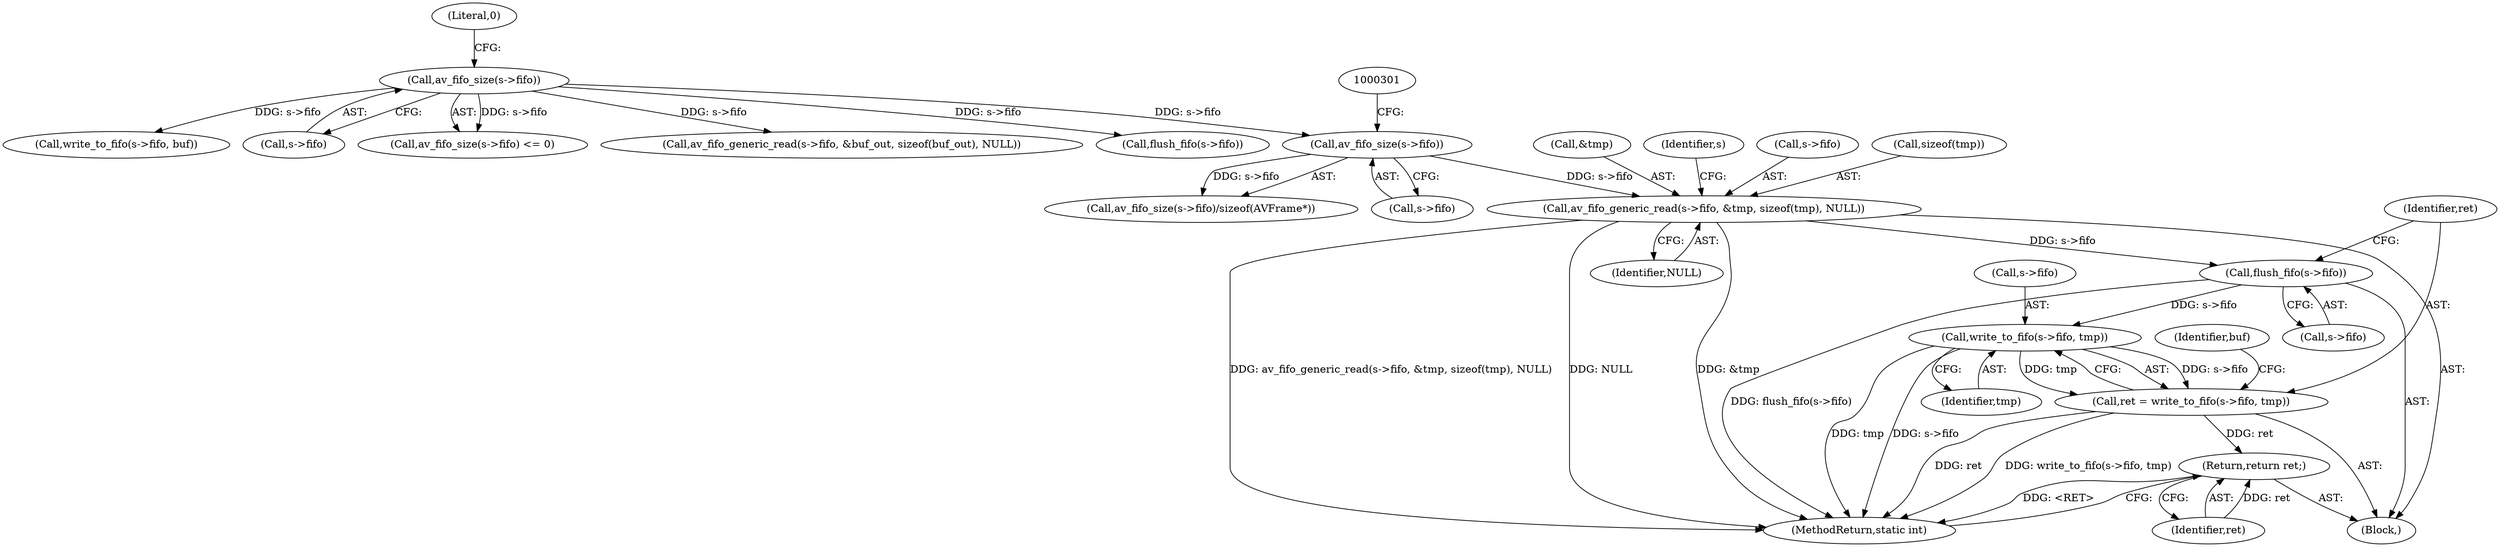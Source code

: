 digraph "0_FFmpeg_cdd5df8189ff1537f7abe8defe971f80602cc2d2@API" {
"1000327" [label="(Call,write_to_fifo(s->fifo, tmp))"];
"1000321" [label="(Call,flush_fifo(s->fifo))"];
"1000312" [label="(Call,av_fifo_generic_read(s->fifo, &tmp, sizeof(tmp), NULL))"];
"1000296" [label="(Call,av_fifo_size(s->fifo))"];
"1000255" [label="(Call,av_fifo_size(s->fifo))"];
"1000325" [label="(Call,ret = write_to_fifo(s->fifo, tmp))"];
"1000335" [label="(Return,return ret;)"];
"1000312" [label="(Call,av_fifo_generic_read(s->fifo, &tmp, sizeof(tmp), NULL))"];
"1000318" [label="(Call,sizeof(tmp))"];
"1000316" [label="(Call,&tmp)"];
"1000295" [label="(Call,av_fifo_size(s->fifo)/sizeof(AVFrame*))"];
"1000323" [label="(Identifier,s)"];
"1000327" [label="(Call,write_to_fifo(s->fifo, tmp))"];
"1000446" [label="(Call,flush_fifo(s->fifo))"];
"1000254" [label="(Call,av_fifo_size(s->fifo) <= 0)"];
"1000296" [label="(Call,av_fifo_size(s->fifo))"];
"1000262" [label="(Call,write_to_fifo(s->fifo, buf))"];
"1000255" [label="(Call,av_fifo_size(s->fifo))"];
"1000335" [label="(Return,return ret;)"];
"1000313" [label="(Call,s->fifo)"];
"1000336" [label="(Identifier,ret)"];
"1000331" [label="(Identifier,tmp)"];
"1000297" [label="(Call,s->fifo)"];
"1000477" [label="(MethodReturn,static int)"];
"1000328" [label="(Call,s->fifo)"];
"1000256" [label="(Call,s->fifo)"];
"1000326" [label="(Identifier,ret)"];
"1000259" [label="(Literal,0)"];
"1000322" [label="(Call,s->fifo)"];
"1000321" [label="(Call,flush_fifo(s->fifo))"];
"1000348" [label="(Call,av_fifo_generic_read(s->fifo, &buf_out, sizeof(buf_out), NULL))"];
"1000320" [label="(Identifier,NULL)"];
"1000325" [label="(Call,ret = write_to_fifo(s->fifo, tmp))"];
"1000290" [label="(Block,)"];
"1000334" [label="(Identifier,buf)"];
"1000327" -> "1000325"  [label="AST: "];
"1000327" -> "1000331"  [label="CFG: "];
"1000328" -> "1000327"  [label="AST: "];
"1000331" -> "1000327"  [label="AST: "];
"1000325" -> "1000327"  [label="CFG: "];
"1000327" -> "1000477"  [label="DDG: tmp"];
"1000327" -> "1000477"  [label="DDG: s->fifo"];
"1000327" -> "1000325"  [label="DDG: s->fifo"];
"1000327" -> "1000325"  [label="DDG: tmp"];
"1000321" -> "1000327"  [label="DDG: s->fifo"];
"1000321" -> "1000290"  [label="AST: "];
"1000321" -> "1000322"  [label="CFG: "];
"1000322" -> "1000321"  [label="AST: "];
"1000326" -> "1000321"  [label="CFG: "];
"1000321" -> "1000477"  [label="DDG: flush_fifo(s->fifo)"];
"1000312" -> "1000321"  [label="DDG: s->fifo"];
"1000312" -> "1000290"  [label="AST: "];
"1000312" -> "1000320"  [label="CFG: "];
"1000313" -> "1000312"  [label="AST: "];
"1000316" -> "1000312"  [label="AST: "];
"1000318" -> "1000312"  [label="AST: "];
"1000320" -> "1000312"  [label="AST: "];
"1000323" -> "1000312"  [label="CFG: "];
"1000312" -> "1000477"  [label="DDG: av_fifo_generic_read(s->fifo, &tmp, sizeof(tmp), NULL)"];
"1000312" -> "1000477"  [label="DDG: &tmp"];
"1000312" -> "1000477"  [label="DDG: NULL"];
"1000296" -> "1000312"  [label="DDG: s->fifo"];
"1000296" -> "1000295"  [label="AST: "];
"1000296" -> "1000297"  [label="CFG: "];
"1000297" -> "1000296"  [label="AST: "];
"1000301" -> "1000296"  [label="CFG: "];
"1000296" -> "1000295"  [label="DDG: s->fifo"];
"1000255" -> "1000296"  [label="DDG: s->fifo"];
"1000255" -> "1000254"  [label="AST: "];
"1000255" -> "1000256"  [label="CFG: "];
"1000256" -> "1000255"  [label="AST: "];
"1000259" -> "1000255"  [label="CFG: "];
"1000255" -> "1000254"  [label="DDG: s->fifo"];
"1000255" -> "1000262"  [label="DDG: s->fifo"];
"1000255" -> "1000348"  [label="DDG: s->fifo"];
"1000255" -> "1000446"  [label="DDG: s->fifo"];
"1000325" -> "1000290"  [label="AST: "];
"1000326" -> "1000325"  [label="AST: "];
"1000334" -> "1000325"  [label="CFG: "];
"1000325" -> "1000477"  [label="DDG: ret"];
"1000325" -> "1000477"  [label="DDG: write_to_fifo(s->fifo, tmp)"];
"1000325" -> "1000335"  [label="DDG: ret"];
"1000335" -> "1000290"  [label="AST: "];
"1000335" -> "1000336"  [label="CFG: "];
"1000336" -> "1000335"  [label="AST: "];
"1000477" -> "1000335"  [label="CFG: "];
"1000335" -> "1000477"  [label="DDG: <RET>"];
"1000336" -> "1000335"  [label="DDG: ret"];
}
